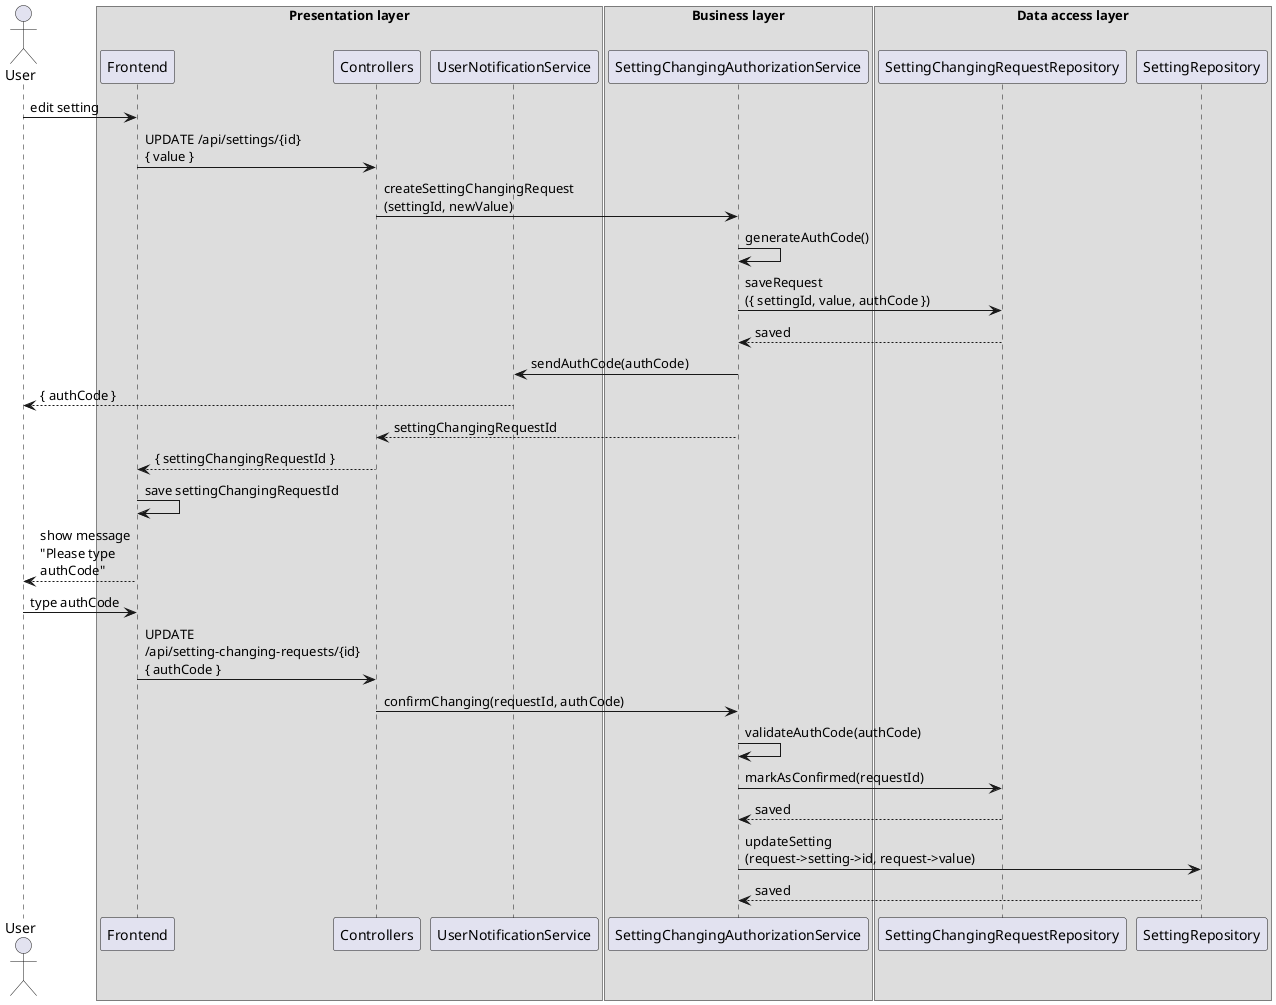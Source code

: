 @startuml sequence

actor User

box "Presentation layer"
    participant Frontend
    participant Controllers
    participant UserNotificationService
endbox

box "Business layer"
    participant SettingChangingAuthorizationService
endbox

box "Data access layer"
    participant SettingChangingRequestRepository
    participant SettingRepository
endbox

User -> Frontend : edit setting
Frontend -> Controllers: UPDATE /api/settings/{id}\n{ value }

Controllers -> SettingChangingAuthorizationService : createSettingChangingRequest\n(settingId, newValue)
SettingChangingAuthorizationService -> SettingChangingAuthorizationService : generateAuthCode()
SettingChangingAuthorizationService -> SettingChangingRequestRepository : saveRequest\n({ settingId, value, authCode })
SettingChangingRequestRepository --> SettingChangingAuthorizationService  : saved
SettingChangingAuthorizationService  -> UserNotificationService : sendAuthCode(authCode) 
UserNotificationService --> User : { authCode }

SettingChangingAuthorizationService --> Controllers : settingChangingRequestId
Controllers --> Frontend : { settingChangingRequestId }
Frontend -> Frontend : save settingChangingRequestId 

Frontend --> User : show message\n"Please type\nauthCode"
User -> Frontend : type authCode
Frontend -> Controllers: UPDATE\n/api/setting-changing-requests/{id}\n{ authCode }
Controllers-> SettingChangingAuthorizationService : confirmChanging(requestId, authCode)
SettingChangingAuthorizationService -> SettingChangingAuthorizationService : validateAuthCode(authCode)
SettingChangingAuthorizationService -> SettingChangingRequestRepository : markAsConfirmed(requestId)
SettingChangingRequestRepository --> SettingChangingAuthorizationService : saved
SettingChangingAuthorizationService -> SettingRepository : updateSetting\n(request->setting->id, request->value)
SettingRepository  --> SettingChangingAuthorizationService : saved

@enduml
